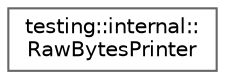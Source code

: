 digraph "Graphical Class Hierarchy"
{
 // LATEX_PDF_SIZE
  bgcolor="transparent";
  edge [fontname=Helvetica,fontsize=10,labelfontname=Helvetica,labelfontsize=10];
  node [fontname=Helvetica,fontsize=10,shape=box,height=0.2,width=0.4];
  rankdir="LR";
  Node0 [id="Node000000",label="testing::internal::\lRawBytesPrinter",height=0.2,width=0.4,color="grey40", fillcolor="white", style="filled",URL="$structtesting_1_1internal_1_1_raw_bytes_printer.html",tooltip=" "];
}
